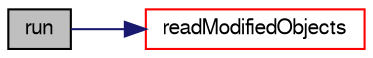 digraph "run"
{
  bgcolor="transparent";
  edge [fontname="FreeSans",fontsize="10",labelfontname="FreeSans",labelfontsize="10"];
  node [fontname="FreeSans",fontsize="10",shape=record];
  rankdir="LR";
  Node21724 [label="run",height=0.2,width=0.4,color="black", fillcolor="grey75", style="filled", fontcolor="black"];
  Node21724 -> Node21725 [color="midnightblue",fontsize="10",style="solid",fontname="FreeSans"];
  Node21725 [label="readModifiedObjects",height=0.2,width=0.4,color="red",URL="$a26350.html#ad42b9316f3704237d26cd99245d49d61",tooltip="Read the objects that have been modified. "];
}
